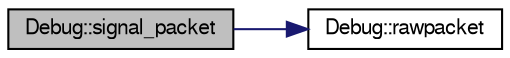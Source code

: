 digraph G
{
  edge [fontname="FreeSans",fontsize="10",labelfontname="FreeSans",labelfontsize="10"];
  node [fontname="FreeSans",fontsize="10",shape=record];
  rankdir=LR;
  Node1 [label="Debug::signal_packet",height=0.2,width=0.4,color="black", fillcolor="grey75", style="filled" fontcolor="black"];
  Node1 -> Node2 [color="midnightblue",fontsize="10",style="solid"];
  Node2 [label="Debug::rawpacket",height=0.2,width=0.4,color="black", fillcolor="white", style="filled",URL="$classDebug.html#aa6f82b8e5dc15a4c1b266277e4e0b95b"];
}

